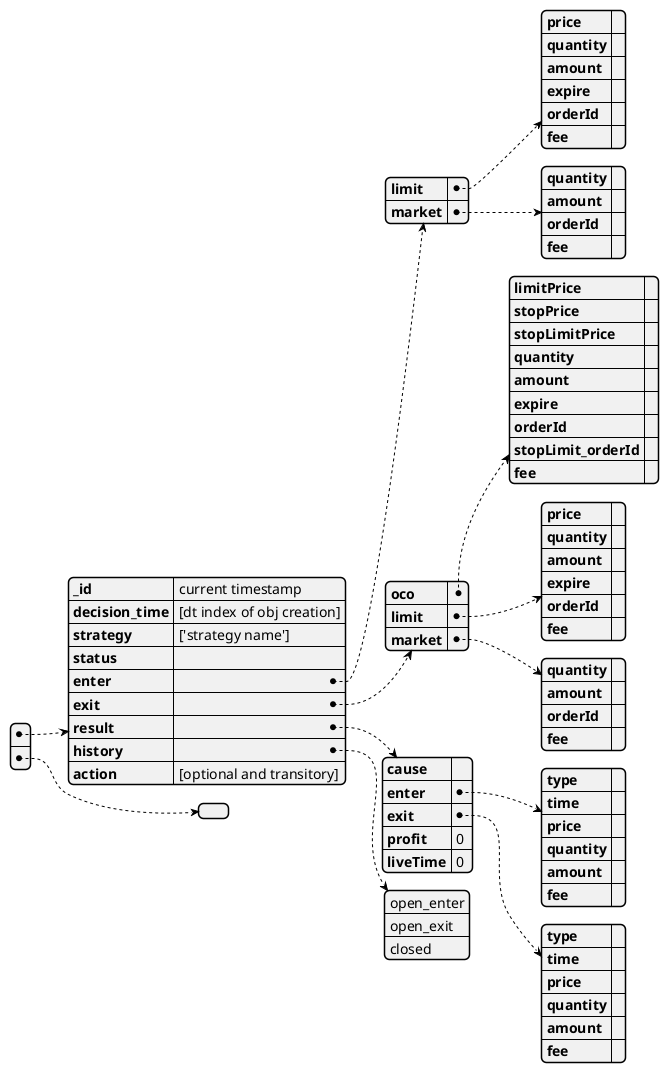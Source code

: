 @startjson
[{
    "_id": "current timestamp",
    "decision_time": "[dt index of obj creation]",
    "strategy": "['strategy name']",
    "status": "",
    "enter": {
      "limit": {
        "price": "",
        "quantity": "",
        "amount": "",
        "expire": "",
        "orderId": "",
        "fee": ""
      },
      "market": {
        "quantity": "",
        "amount": "",
        "orderId": "",
        "fee": ""
      }
    },
    "exit": {
      "oco": {
        "limitPrice": "",
        "stopPrice": "",
        "stopLimitPrice": "",
        "quantity": "",
        "amount": "",
        "expire": "",
        "orderId": "",
        "stopLimit_orderId": "",
        "fee": ""
      },
      "limit": {
        "price": "",
        "quantity": "",
        "amount": "",
        "expire": "",
        "orderId": "",
        "fee": ""
      },
      "market": {
        "quantity": "",
        "amount": "",
        "orderId": "",
        "fee": ""
      }
    },
    "result": {
      "cause": "",
      "enter": {
        "type": "",
        "time": "",
        "price": "",
        "quantity": "",
        "amount": "",
        "fee": ""
      },
      "exit": {
        "type": "",
        "time": "",
        "price": "",
        "quantity": "",
        "amount": "",
        "fee": ""
      },
      "profit": 0,
      "liveTime": 0
    },
    "history":["open_enter", "open_exit", "closed"],
    "action": "[optional and transitory]"
  },
  {}
]
@endjson

1. This object is created once when the "ENTER" decision is made with certain conditions.
  1.1 If no enter decision is made, then the [pair1] object will not be created at all
  1.2 If an [pair] object is created for the first time then the status is "created".

2. It is sent to the Broker to place the order. 
3. It is saved to the "Live Trade DB" to keep track.
  3.1 If the status is "created" and oder is placed successfully(verified from broker)
4. In each cycle, the status of the [pair1] is updated by sync'ing with the Broker.
5. When the status is updated as "Closed", it is moved from "LTDB" to "HTDB" (Historical Trade DB)

NOTE: A TO should contain multiple orderId. Considering the fact that multiple entry/exit level might be possible in future,
	it might be better to have a list in lto['enter'][TYPE_LIMIT] that contains multiple 'entry_module' with orderId's in it.

MAIN MODULE:

  _id:                                              Gathered from the Binance Trade id

  NOTE: tradeid is removed from here since multile tradeid will be required

  action:                                           In case of an updatein decision, the action item can be added to the
                                                    lto and the action is executed.

    - cancel                                        Cancel lto
    - updated                                       Cancel and update
      - NOTE: In case of STAT_ENTER_EXP no need to update. Instead of update just cancel the current one and create a new trade.
      - if status:STAT_EXIT_EXP, it may cancel the old order(limit or oco) and create a new one with the current values
    - market_enter                                  Cancel the previous one and market enter
    - market_exit                                   Cancel the previous one and market exit
    - execute_exit                                  Place the exit order in the to

  status:
    Status of a trade object:
    - open_enter:                                   Trade is waiting to enter
    - partially_closed_enter:
    - enter_expire:           (Temporary State):    Trade enter time is expired, this will be converted to:
      - closed                                        Give up on the trade and execute cancel decision
      - open_enter                                    Give a change to to and postpone the expiration time
    - waiting_exit:           (Temporary State):    Enter is successful and the exit order is waiting to be placed
    - open_exit:                                    Trade is waiting to exit
    - partially_closed_exit:
    - exit_expire:            (Temporary State):    Trade exit time is expired
      - cancel                                        Market sell and exit
      - open_exit                                     Postpone the expiration time
      
    - closed:                                       Trade completed/canceled (Only way to go to [hist-trade])
  NOTE: Temporary states are only used to evaluate the status of the to by the algorithm it may decide, execute and update the status

Canceled
  If an Limit Order is partially filled than the rest is canceled. For the sake of simlicity(for now)
  In other words, both Canceled and Closed exist at the same time

ENTER MODULE:
  - Enter module tells how it is planned to enter
 - Default enter type is "limit"

EXIT MODULE:
  - Exit module tells how it is planned to exit
  - It contains either "oco" or "limit" or "market"
    - Priority: market > limit > oco:
    '''
    if market in keys:
      do market exit
    elif limit in keys:
      do limit exit
    elif oco in keys:
      do oco exit
    else
    '''

RESULT MODULE:
  - Result module tells you what actually happend
  
  - cause: main.status might be the same with cause such as STAT_CLOSED, STAT_ENTER_EXP, STAT_EXIT_EXP
    - closed: bought and sold successfully
    - enter_expire: buy limit order expired
    - exit_expire: not clear what to do
    - external: manual interventions

  - enter.type:
    - limit
    - market (TODO)

  - exit.type:
    - oco_limit                                         status:closed | cause:closed
    - oco_stoploss                                      status:closed | cause:closed
    - limit                                             status:closed | cause:closed
    - market                                            status:closed | cause:exit_expire

  amount: price * quantity

  Note: Enter and Exit modules are written once in the decision. They do no get updated.
  However, when buy or sell operations are done. Related information is gathered from the
  broker and written to the results. This approach enable us to compare the expectation
  and the reality,


Possible scenarios:
Enter Type            Exit Type
                                       /-----oco_limit
limit--------\         /-----oco------|
              |-------|-----limit      \-----oco_stoploss
market-------/         \-----market

NOTE: OCO has 2 orderId:
    - orderId: orderId of the orders with the type LIMIT_MAKER
    - stopLimit_orderId: orderId of the orders with the type STOP_LOSS_LIMIT